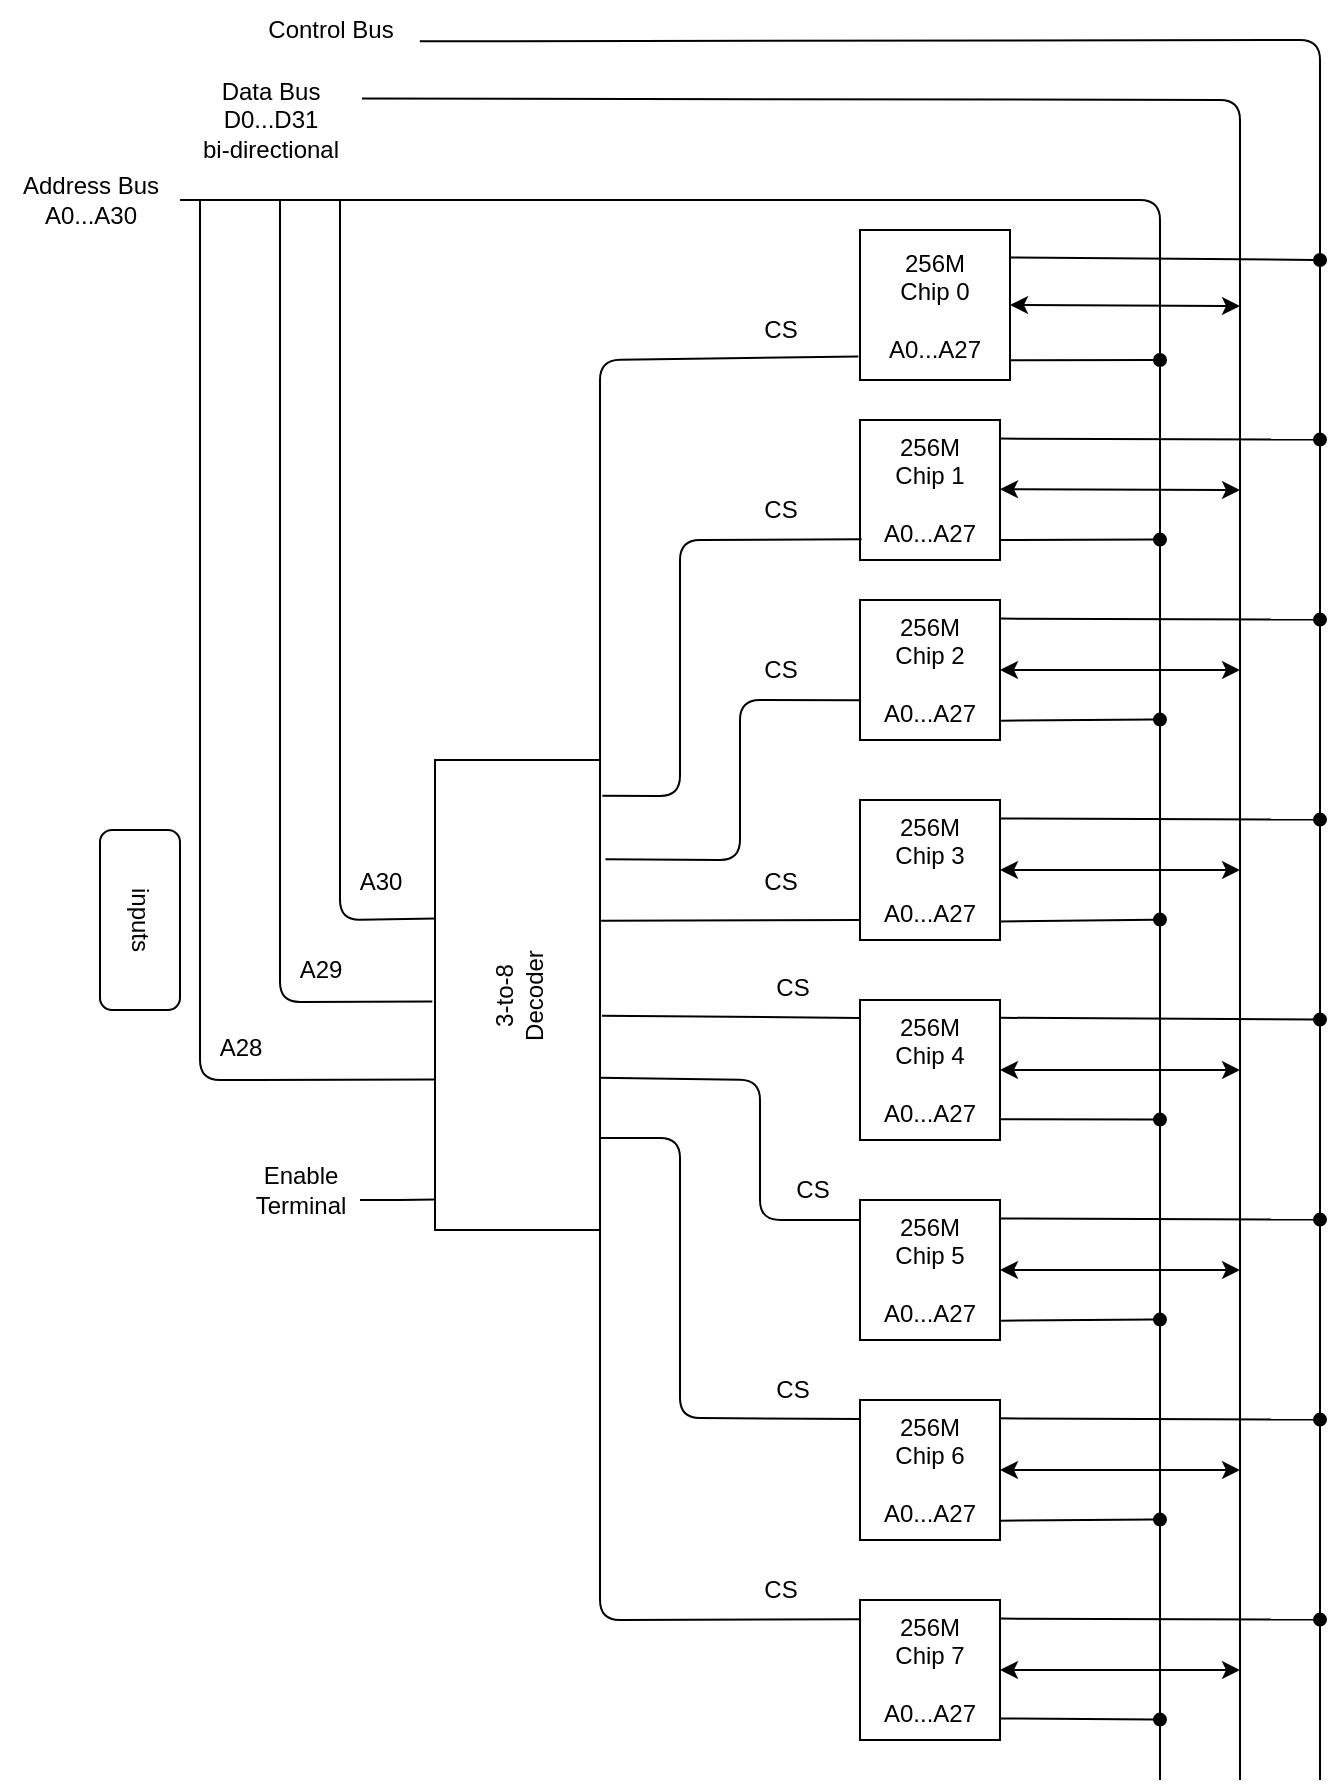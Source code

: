 <mxfile>
    <diagram id="E7N28qEWIEuTFneOLCd9" name="Page-1">
        <mxGraphModel dx="752" dy="308" grid="1" gridSize="10" guides="1" tooltips="1" connect="1" arrows="1" fold="1" page="1" pageScale="1" pageWidth="850" pageHeight="1100" math="0" shadow="0">
            <root>
                <mxCell id="0"/>
                <mxCell id="1" parent="0"/>
                <mxCell id="2" value="3-to-8&lt;br&gt;Decoder" style="rounded=0;whiteSpace=wrap;html=1;rotation=-90;" parent="1" vertex="1">
                    <mxGeometry x="211.25" y="606.25" width="235" height="82.5" as="geometry"/>
                </mxCell>
                <mxCell id="3" value="" style="endArrow=none;html=1;entryX=0.663;entryY=0.006;entryDx=0;entryDy=0;entryPerimeter=0;" parent="1" target="2" edge="1">
                    <mxGeometry width="50" height="50" relative="1" as="geometry">
                        <mxPoint x="240" y="250" as="sourcePoint"/>
                        <mxPoint x="240" y="570" as="targetPoint"/>
                        <Array as="points">
                            <mxPoint x="240" y="610"/>
                        </Array>
                    </mxGeometry>
                </mxCell>
                <mxCell id="4" value="" style="endArrow=none;html=1;entryX=0.486;entryY=-0.016;entryDx=0;entryDy=0;entryPerimeter=0;" parent="1" target="2" edge="1">
                    <mxGeometry width="50" height="50" relative="1" as="geometry">
                        <mxPoint x="210" y="250" as="sourcePoint"/>
                        <mxPoint x="280" y="650" as="targetPoint"/>
                        <Array as="points">
                            <mxPoint x="210" y="651"/>
                        </Array>
                    </mxGeometry>
                </mxCell>
                <mxCell id="5" value="" style="endArrow=none;html=1;entryX=0.32;entryY=0.006;entryDx=0;entryDy=0;entryPerimeter=0;" parent="1" target="2" edge="1">
                    <mxGeometry width="50" height="50" relative="1" as="geometry">
                        <mxPoint x="170" y="250" as="sourcePoint"/>
                        <mxPoint x="250" y="700" as="targetPoint"/>
                        <Array as="points">
                            <mxPoint x="170" y="690"/>
                        </Array>
                    </mxGeometry>
                </mxCell>
                <mxCell id="6" value="256M&lt;br&gt;Chip 0&lt;br&gt;&lt;br&gt;A0...A27" style="whiteSpace=wrap;html=1;aspect=fixed;" parent="1" vertex="1">
                    <mxGeometry x="500" y="265" width="75" height="75" as="geometry"/>
                </mxCell>
                <mxCell id="7" value="256M&lt;br&gt;Chip 1&lt;br&gt;&lt;br&gt;A0...A27" style="whiteSpace=wrap;html=1;aspect=fixed;" parent="1" vertex="1">
                    <mxGeometry x="500" y="360" width="70" height="70" as="geometry"/>
                </mxCell>
                <mxCell id="8" value="256M&lt;br&gt;Chip 2&lt;br&gt;&lt;br&gt;A0...A27" style="whiteSpace=wrap;html=1;aspect=fixed;" parent="1" vertex="1">
                    <mxGeometry x="500" y="450" width="70" height="70" as="geometry"/>
                </mxCell>
                <mxCell id="9" value="256M&lt;br&gt;Chip 3&lt;br&gt;&lt;br&gt;A0...A27" style="whiteSpace=wrap;html=1;aspect=fixed;" parent="1" vertex="1">
                    <mxGeometry x="500" y="550" width="70" height="70" as="geometry"/>
                </mxCell>
                <mxCell id="10" value="256M&lt;br&gt;Chip 4&lt;br&gt;&lt;br&gt;A0...A27" style="whiteSpace=wrap;html=1;aspect=fixed;" parent="1" vertex="1">
                    <mxGeometry x="500" y="650" width="70" height="70" as="geometry"/>
                </mxCell>
                <mxCell id="11" value="256M&lt;br&gt;Chip 5&lt;br&gt;&lt;br&gt;A0...A27" style="whiteSpace=wrap;html=1;aspect=fixed;" parent="1" vertex="1">
                    <mxGeometry x="500" y="750" width="70" height="70" as="geometry"/>
                </mxCell>
                <mxCell id="12" value="256M&lt;br&gt;Chip 6&lt;br&gt;&lt;br&gt;A0...A27" style="whiteSpace=wrap;html=1;aspect=fixed;" parent="1" vertex="1">
                    <mxGeometry x="500" y="850" width="70" height="70" as="geometry"/>
                </mxCell>
                <mxCell id="13" value="256M&lt;br&gt;Chip 7&lt;br&gt;&lt;br&gt;A0...A27" style="whiteSpace=wrap;html=1;aspect=fixed;" parent="1" vertex="1">
                    <mxGeometry x="500" y="950" width="70" height="70" as="geometry"/>
                </mxCell>
                <mxCell id="14" value="A30" style="text;html=1;align=center;verticalAlign=middle;resizable=0;points=[];autosize=1;strokeColor=none;fillColor=none;" parent="1" vertex="1">
                    <mxGeometry x="240" y="576.25" width="40" height="30" as="geometry"/>
                </mxCell>
                <mxCell id="15" value="A29" style="text;html=1;align=center;verticalAlign=middle;resizable=0;points=[];autosize=1;strokeColor=none;fillColor=none;" parent="1" vertex="1">
                    <mxGeometry x="210" y="620" width="40" height="30" as="geometry"/>
                </mxCell>
                <mxCell id="16" value="A28" style="text;html=1;align=center;verticalAlign=middle;resizable=0;points=[];autosize=1;strokeColor=none;fillColor=none;" parent="1" vertex="1">
                    <mxGeometry x="170" y="658.75" width="40" height="30" as="geometry"/>
                </mxCell>
                <mxCell id="17" value="inputs" style="rounded=1;whiteSpace=wrap;html=1;rotation=90;align=center;" parent="1" vertex="1">
                    <mxGeometry x="95" y="590" width="90" height="40" as="geometry"/>
                </mxCell>
                <mxCell id="18" value="" style="endArrow=none;html=1;entryX=0.065;entryY=0.003;entryDx=0;entryDy=0;entryPerimeter=0;" parent="1" target="2" edge="1">
                    <mxGeometry width="50" height="50" relative="1" as="geometry">
                        <mxPoint x="250" y="750" as="sourcePoint"/>
                        <mxPoint x="297.995" y="699.8" as="targetPoint"/>
                        <Array as="points">
                            <mxPoint x="270" y="750"/>
                        </Array>
                    </mxGeometry>
                </mxCell>
                <mxCell id="19" value="Enable&lt;br&gt;Terminal" style="text;html=1;align=center;verticalAlign=middle;resizable=0;points=[];autosize=1;strokeColor=none;fillColor=none;" parent="1" vertex="1">
                    <mxGeometry x="185" y="725" width="70" height="40" as="geometry"/>
                </mxCell>
                <mxCell id="20" value="" style="endArrow=none;html=1;exitX=1;exitY=1;exitDx=0;exitDy=0;entryX=-0.011;entryY=0.843;entryDx=0;entryDy=0;entryPerimeter=0;" parent="1" source="2" target="6" edge="1">
                    <mxGeometry width="50" height="50" relative="1" as="geometry">
                        <mxPoint x="390" y="500" as="sourcePoint"/>
                        <mxPoint x="440" y="450" as="targetPoint"/>
                        <Array as="points">
                            <mxPoint x="370" y="330"/>
                        </Array>
                    </mxGeometry>
                </mxCell>
                <mxCell id="21" value="" style="endArrow=none;html=1;exitX=0.924;exitY=1.014;exitDx=0;exitDy=0;exitPerimeter=0;entryX=0.012;entryY=0.852;entryDx=0;entryDy=0;entryPerimeter=0;" parent="1" source="2" target="7" edge="1">
                    <mxGeometry width="50" height="50" relative="1" as="geometry">
                        <mxPoint x="410" y="520" as="sourcePoint"/>
                        <mxPoint x="460" y="470" as="targetPoint"/>
                        <Array as="points">
                            <mxPoint x="410" y="548"/>
                            <mxPoint x="410" y="420"/>
                        </Array>
                    </mxGeometry>
                </mxCell>
                <mxCell id="22" value="" style="endArrow=none;html=1;exitX=0.789;exitY=1.033;exitDx=0;exitDy=0;exitPerimeter=0;entryX=-0.005;entryY=0.716;entryDx=0;entryDy=0;entryPerimeter=0;" parent="1" source="2" target="8" edge="1">
                    <mxGeometry width="50" height="50" relative="1" as="geometry">
                        <mxPoint x="410" y="630" as="sourcePoint"/>
                        <mxPoint x="460" y="580" as="targetPoint"/>
                        <Array as="points">
                            <mxPoint x="440" y="580"/>
                            <mxPoint x="440" y="500"/>
                        </Array>
                    </mxGeometry>
                </mxCell>
                <mxCell id="23" value="" style="endArrow=none;html=1;exitX=0.658;exitY=1.007;exitDx=0;exitDy=0;exitPerimeter=0;" parent="1" source="2" edge="1">
                    <mxGeometry width="50" height="50" relative="1" as="geometry">
                        <mxPoint x="410" y="680" as="sourcePoint"/>
                        <mxPoint x="500" y="610" as="targetPoint"/>
                    </mxGeometry>
                </mxCell>
                <mxCell id="24" value="" style="endArrow=none;html=1;exitX=0.456;exitY=1.012;exitDx=0;exitDy=0;exitPerimeter=0;entryX=-0.004;entryY=0.128;entryDx=0;entryDy=0;entryPerimeter=0;" parent="1" source="2" target="10" edge="1">
                    <mxGeometry width="50" height="50" relative="1" as="geometry">
                        <mxPoint x="540" y="740" as="sourcePoint"/>
                        <mxPoint x="590" y="690" as="targetPoint"/>
                    </mxGeometry>
                </mxCell>
                <mxCell id="25" value="" style="endArrow=none;html=1;exitX=0.324;exitY=0.998;exitDx=0;exitDy=0;exitPerimeter=0;" parent="1" source="2" edge="1">
                    <mxGeometry width="50" height="50" relative="1" as="geometry">
                        <mxPoint x="460" y="830" as="sourcePoint"/>
                        <mxPoint x="500" y="760" as="targetPoint"/>
                        <Array as="points">
                            <mxPoint x="450" y="690"/>
                            <mxPoint x="450" y="760"/>
                        </Array>
                    </mxGeometry>
                </mxCell>
                <mxCell id="26" value="" style="endArrow=none;html=1;entryX=-0.004;entryY=0.135;entryDx=0;entryDy=0;entryPerimeter=0;" parent="1" target="12" edge="1">
                    <mxGeometry width="50" height="50" relative="1" as="geometry">
                        <mxPoint x="370" y="719" as="sourcePoint"/>
                        <mxPoint x="410" y="630" as="targetPoint"/>
                        <Array as="points">
                            <mxPoint x="410" y="719"/>
                            <mxPoint x="410" y="859"/>
                        </Array>
                    </mxGeometry>
                </mxCell>
                <mxCell id="27" value="" style="endArrow=none;html=1;entryX=-0.007;entryY=0.138;entryDx=0;entryDy=0;entryPerimeter=0;exitX=0;exitY=1;exitDx=0;exitDy=0;" parent="1" source="2" target="13" edge="1">
                    <mxGeometry width="50" height="50" relative="1" as="geometry">
                        <mxPoint x="370" y="770" as="sourcePoint"/>
                        <mxPoint x="420" y="770" as="targetPoint"/>
                        <Array as="points">
                            <mxPoint x="370" y="960"/>
                        </Array>
                    </mxGeometry>
                </mxCell>
                <mxCell id="29" value="" style="endArrow=none;html=1;" parent="1" edge="1">
                    <mxGeometry width="50" height="50" relative="1" as="geometry">
                        <mxPoint x="650" y="1040" as="sourcePoint"/>
                        <mxPoint x="160" y="250" as="targetPoint"/>
                        <Array as="points">
                            <mxPoint x="650" y="250"/>
                        </Array>
                    </mxGeometry>
                </mxCell>
                <mxCell id="31" value="" style="endArrow=none;html=1;entryX=1.011;entryY=0.32;entryDx=0;entryDy=0;entryPerimeter=0;" parent="1" target="34" edge="1">
                    <mxGeometry width="50" height="50" relative="1" as="geometry">
                        <mxPoint x="690" y="1040" as="sourcePoint"/>
                        <mxPoint x="260" y="200" as="targetPoint"/>
                        <Array as="points">
                            <mxPoint x="690" y="200"/>
                        </Array>
                    </mxGeometry>
                </mxCell>
                <mxCell id="32" value="" style="endArrow=none;html=1;entryX=0.999;entryY=0.689;entryDx=0;entryDy=0;entryPerimeter=0;" parent="1" target="35" edge="1">
                    <mxGeometry width="50" height="50" relative="1" as="geometry">
                        <mxPoint x="730" y="1040" as="sourcePoint"/>
                        <mxPoint x="280" y="170" as="targetPoint"/>
                        <Array as="points">
                            <mxPoint x="730" y="170"/>
                        </Array>
                    </mxGeometry>
                </mxCell>
                <mxCell id="33" value="Address Bus&lt;br&gt;A0...A30" style="text;html=1;align=center;verticalAlign=middle;resizable=0;points=[];autosize=1;strokeColor=none;fillColor=none;" parent="1" vertex="1">
                    <mxGeometry x="70" y="230" width="90" height="40" as="geometry"/>
                </mxCell>
                <mxCell id="34" value="Data Bus&lt;br&gt;D0...D31&lt;br&gt;bi-directional" style="text;html=1;align=center;verticalAlign=middle;resizable=0;points=[];autosize=1;strokeColor=none;fillColor=none;" parent="1" vertex="1">
                    <mxGeometry x="160" y="180" width="90" height="60" as="geometry"/>
                </mxCell>
                <mxCell id="35" value="Control Bus" style="text;html=1;align=center;verticalAlign=middle;resizable=0;points=[];autosize=1;strokeColor=none;fillColor=none;" parent="1" vertex="1">
                    <mxGeometry x="190" y="150" width="90" height="30" as="geometry"/>
                </mxCell>
                <mxCell id="42" value="" style="endArrow=oval;html=1;endFill=1;exitX=0.999;exitY=0.183;exitDx=0;exitDy=0;exitPerimeter=0;" parent="1" source="6" edge="1">
                    <mxGeometry width="50" height="50" relative="1" as="geometry">
                        <mxPoint x="530" y="340" as="sourcePoint"/>
                        <mxPoint x="730" y="280" as="targetPoint"/>
                    </mxGeometry>
                </mxCell>
                <mxCell id="44" value="" style="endArrow=oval;html=1;endFill=1;exitX=1.002;exitY=0.869;exitDx=0;exitDy=0;exitPerimeter=0;" parent="1" source="6" edge="1">
                    <mxGeometry width="50" height="50" relative="1" as="geometry">
                        <mxPoint x="580" y="330" as="sourcePoint"/>
                        <mxPoint x="650" y="330" as="targetPoint"/>
                    </mxGeometry>
                </mxCell>
                <mxCell id="45" value="" style="endArrow=oval;html=1;endFill=1;exitX=0.999;exitY=0.133;exitDx=0;exitDy=0;exitPerimeter=0;" parent="1" source="7" edge="1">
                    <mxGeometry width="50" height="50" relative="1" as="geometry">
                        <mxPoint x="571.26" y="369.38" as="sourcePoint"/>
                        <mxPoint x="730" y="369.79" as="targetPoint"/>
                    </mxGeometry>
                </mxCell>
                <mxCell id="47" value="" style="endArrow=oval;html=1;endFill=1;exitX=1.003;exitY=0.857;exitDx=0;exitDy=0;exitPerimeter=0;" parent="1" source="7" edge="1">
                    <mxGeometry width="50" height="50" relative="1" as="geometry">
                        <mxPoint x="560" y="420" as="sourcePoint"/>
                        <mxPoint x="650" y="419.79" as="targetPoint"/>
                    </mxGeometry>
                </mxCell>
                <mxCell id="48" value="" style="endArrow=oval;html=1;endFill=1;exitX=0.999;exitY=0.133;exitDx=0;exitDy=0;exitPerimeter=0;" parent="1" source="8" edge="1">
                    <mxGeometry width="50" height="50" relative="1" as="geometry">
                        <mxPoint x="571.26" y="459.38" as="sourcePoint"/>
                        <mxPoint x="730" y="459.79" as="targetPoint"/>
                    </mxGeometry>
                </mxCell>
                <mxCell id="50" value="" style="endArrow=oval;html=1;endFill=1;exitX=1.008;exitY=0.862;exitDx=0;exitDy=0;exitPerimeter=0;" parent="1" source="8" edge="1">
                    <mxGeometry width="50" height="50" relative="1" as="geometry">
                        <mxPoint x="570" y="509.79" as="sourcePoint"/>
                        <mxPoint x="650" y="509.79" as="targetPoint"/>
                    </mxGeometry>
                </mxCell>
                <mxCell id="51" value="" style="endArrow=oval;html=1;endFill=1;exitX=0.997;exitY=0.132;exitDx=0;exitDy=0;exitPerimeter=0;" parent="1" source="9" edge="1">
                    <mxGeometry width="50" height="50" relative="1" as="geometry">
                        <mxPoint x="590" y="560" as="sourcePoint"/>
                        <mxPoint x="730" y="559.79" as="targetPoint"/>
                    </mxGeometry>
                </mxCell>
                <mxCell id="53" value="" style="endArrow=oval;html=1;endFill=1;exitX=1.003;exitY=0.867;exitDx=0;exitDy=0;exitPerimeter=0;" parent="1" source="9" edge="1">
                    <mxGeometry width="50" height="50" relative="1" as="geometry">
                        <mxPoint x="580" y="610" as="sourcePoint"/>
                        <mxPoint x="650" y="609.79" as="targetPoint"/>
                    </mxGeometry>
                </mxCell>
                <mxCell id="54" value="" style="endArrow=oval;html=1;endFill=1;exitX=1.003;exitY=0.127;exitDx=0;exitDy=0;exitPerimeter=0;" parent="1" source="10" edge="1">
                    <mxGeometry width="50" height="50" relative="1" as="geometry">
                        <mxPoint x="590" y="660" as="sourcePoint"/>
                        <mxPoint x="730" y="659.79" as="targetPoint"/>
                    </mxGeometry>
                </mxCell>
                <mxCell id="56" value="" style="endArrow=oval;html=1;endFill=1;exitX=0.997;exitY=0.851;exitDx=0;exitDy=0;exitPerimeter=0;" parent="1" source="10" edge="1">
                    <mxGeometry width="50" height="50" relative="1" as="geometry">
                        <mxPoint x="590" y="710" as="sourcePoint"/>
                        <mxPoint x="650" y="709.79" as="targetPoint"/>
                    </mxGeometry>
                </mxCell>
                <mxCell id="57" value="" style="endArrow=oval;html=1;endFill=1;exitX=0.992;exitY=0.132;exitDx=0;exitDy=0;exitPerimeter=0;" parent="1" source="11" edge="1">
                    <mxGeometry width="50" height="50" relative="1" as="geometry">
                        <mxPoint x="590" y="760" as="sourcePoint"/>
                        <mxPoint x="730" y="759.79" as="targetPoint"/>
                    </mxGeometry>
                </mxCell>
                <mxCell id="59" value="" style="endArrow=oval;html=1;endFill=1;exitX=1.008;exitY=0.862;exitDx=0;exitDy=0;exitPerimeter=0;" parent="1" source="11" edge="1">
                    <mxGeometry width="50" height="50" relative="1" as="geometry">
                        <mxPoint x="580" y="810" as="sourcePoint"/>
                        <mxPoint x="650" y="809.79" as="targetPoint"/>
                    </mxGeometry>
                </mxCell>
                <mxCell id="60" value="" style="endArrow=oval;html=1;endFill=1;exitX=0.994;exitY=0.131;exitDx=0;exitDy=0;exitPerimeter=0;" parent="1" source="12" edge="1">
                    <mxGeometry width="50" height="50" relative="1" as="geometry">
                        <mxPoint x="571.26" y="859.38" as="sourcePoint"/>
                        <mxPoint x="730" y="859.79" as="targetPoint"/>
                    </mxGeometry>
                </mxCell>
                <mxCell id="62" value="" style="endArrow=oval;html=1;endFill=1;exitX=1.003;exitY=0.862;exitDx=0;exitDy=0;exitPerimeter=0;" parent="1" source="12" edge="1">
                    <mxGeometry width="50" height="50" relative="1" as="geometry">
                        <mxPoint x="590" y="910" as="sourcePoint"/>
                        <mxPoint x="650" y="909.79" as="targetPoint"/>
                    </mxGeometry>
                </mxCell>
                <mxCell id="63" value="" style="endArrow=oval;html=1;endFill=1;exitX=1.002;exitY=0.133;exitDx=0;exitDy=0;exitPerimeter=0;" parent="1" source="13" edge="1">
                    <mxGeometry width="50" height="50" relative="1" as="geometry">
                        <mxPoint x="571.26" y="959.38" as="sourcePoint"/>
                        <mxPoint x="730" y="959.79" as="targetPoint"/>
                    </mxGeometry>
                </mxCell>
                <mxCell id="65" value="" style="endArrow=oval;html=1;endFill=1;exitX=0.997;exitY=0.846;exitDx=0;exitDy=0;exitPerimeter=0;" parent="1" source="13" edge="1">
                    <mxGeometry width="50" height="50" relative="1" as="geometry">
                        <mxPoint x="590" y="1010" as="sourcePoint"/>
                        <mxPoint x="650" y="1009.79" as="targetPoint"/>
                    </mxGeometry>
                </mxCell>
                <mxCell id="67" value="" style="endArrow=classic;startArrow=classic;html=1;exitX=1;exitY=0.5;exitDx=0;exitDy=0;" parent="1" source="6" edge="1">
                    <mxGeometry width="50" height="50" relative="1" as="geometry">
                        <mxPoint x="400" y="460" as="sourcePoint"/>
                        <mxPoint x="690" y="303" as="targetPoint"/>
                    </mxGeometry>
                </mxCell>
                <mxCell id="68" value="" style="endArrow=classic;startArrow=classic;html=1;exitX=1;exitY=0.5;exitDx=0;exitDy=0;" parent="1" edge="1">
                    <mxGeometry width="50" height="50" relative="1" as="geometry">
                        <mxPoint x="570" y="394.62" as="sourcePoint"/>
                        <mxPoint x="690" y="395" as="targetPoint"/>
                    </mxGeometry>
                </mxCell>
                <mxCell id="69" value="" style="endArrow=classic;startArrow=classic;html=1;exitX=1;exitY=0.5;exitDx=0;exitDy=0;" parent="1" source="8" edge="1">
                    <mxGeometry width="50" height="50" relative="1" as="geometry">
                        <mxPoint x="595" y="484.62" as="sourcePoint"/>
                        <mxPoint x="690" y="485" as="targetPoint"/>
                    </mxGeometry>
                </mxCell>
                <mxCell id="70" value="" style="endArrow=classic;startArrow=classic;html=1;exitX=1;exitY=0.5;exitDx=0;exitDy=0;" parent="1" source="9" edge="1">
                    <mxGeometry width="50" height="50" relative="1" as="geometry">
                        <mxPoint x="580" y="495" as="sourcePoint"/>
                        <mxPoint x="690" y="585" as="targetPoint"/>
                    </mxGeometry>
                </mxCell>
                <mxCell id="71" value="" style="endArrow=classic;startArrow=classic;html=1;exitX=1;exitY=0.5;exitDx=0;exitDy=0;" parent="1" source="10" edge="1">
                    <mxGeometry width="50" height="50" relative="1" as="geometry">
                        <mxPoint x="590" y="505" as="sourcePoint"/>
                        <mxPoint x="690" y="685" as="targetPoint"/>
                    </mxGeometry>
                </mxCell>
                <mxCell id="72" value="" style="endArrow=classic;startArrow=classic;html=1;exitX=1;exitY=0.5;exitDx=0;exitDy=0;" parent="1" source="11" edge="1">
                    <mxGeometry width="50" height="50" relative="1" as="geometry">
                        <mxPoint x="580" y="695" as="sourcePoint"/>
                        <mxPoint x="690" y="785" as="targetPoint"/>
                    </mxGeometry>
                </mxCell>
                <mxCell id="73" value="" style="endArrow=classic;startArrow=classic;html=1;exitX=1;exitY=0.5;exitDx=0;exitDy=0;" parent="1" source="12" edge="1">
                    <mxGeometry width="50" height="50" relative="1" as="geometry">
                        <mxPoint x="590" y="705" as="sourcePoint"/>
                        <mxPoint x="690" y="885" as="targetPoint"/>
                    </mxGeometry>
                </mxCell>
                <mxCell id="74" value="" style="endArrow=classic;startArrow=classic;html=1;exitX=1;exitY=0.5;exitDx=0;exitDy=0;" parent="1" source="13" edge="1">
                    <mxGeometry width="50" height="50" relative="1" as="geometry">
                        <mxPoint x="600" y="715" as="sourcePoint"/>
                        <mxPoint x="690" y="985" as="targetPoint"/>
                    </mxGeometry>
                </mxCell>
                <mxCell id="75" value="CS" style="text;html=1;align=center;verticalAlign=middle;resizable=0;points=[];autosize=1;strokeColor=none;fillColor=none;" vertex="1" parent="1">
                    <mxGeometry x="440" y="300" width="40" height="30" as="geometry"/>
                </mxCell>
                <mxCell id="76" value="CS" style="text;html=1;align=center;verticalAlign=middle;resizable=0;points=[];autosize=1;strokeColor=none;fillColor=none;" vertex="1" parent="1">
                    <mxGeometry x="440" y="390" width="40" height="30" as="geometry"/>
                </mxCell>
                <mxCell id="77" value="CS" style="text;html=1;align=center;verticalAlign=middle;resizable=0;points=[];autosize=1;strokeColor=none;fillColor=none;" vertex="1" parent="1">
                    <mxGeometry x="440" y="470" width="40" height="30" as="geometry"/>
                </mxCell>
                <mxCell id="78" value="CS" style="text;html=1;align=center;verticalAlign=middle;resizable=0;points=[];autosize=1;strokeColor=none;fillColor=none;" vertex="1" parent="1">
                    <mxGeometry x="440" y="576.25" width="40" height="30" as="geometry"/>
                </mxCell>
                <mxCell id="79" value="CS" style="text;html=1;align=center;verticalAlign=middle;resizable=0;points=[];autosize=1;strokeColor=none;fillColor=none;" vertex="1" parent="1">
                    <mxGeometry x="446.25" y="628.75" width="40" height="30" as="geometry"/>
                </mxCell>
                <mxCell id="80" value="CS" style="text;html=1;align=center;verticalAlign=middle;resizable=0;points=[];autosize=1;strokeColor=none;fillColor=none;" vertex="1" parent="1">
                    <mxGeometry x="456.25" y="730" width="40" height="30" as="geometry"/>
                </mxCell>
                <mxCell id="81" value="CS" style="text;html=1;align=center;verticalAlign=middle;resizable=0;points=[];autosize=1;strokeColor=none;fillColor=none;" vertex="1" parent="1">
                    <mxGeometry x="446.25" y="830" width="40" height="30" as="geometry"/>
                </mxCell>
                <mxCell id="82" value="CS" style="text;html=1;align=center;verticalAlign=middle;resizable=0;points=[];autosize=1;strokeColor=none;fillColor=none;" vertex="1" parent="1">
                    <mxGeometry x="440" y="930" width="40" height="30" as="geometry"/>
                </mxCell>
            </root>
        </mxGraphModel>
    </diagram>
</mxfile>